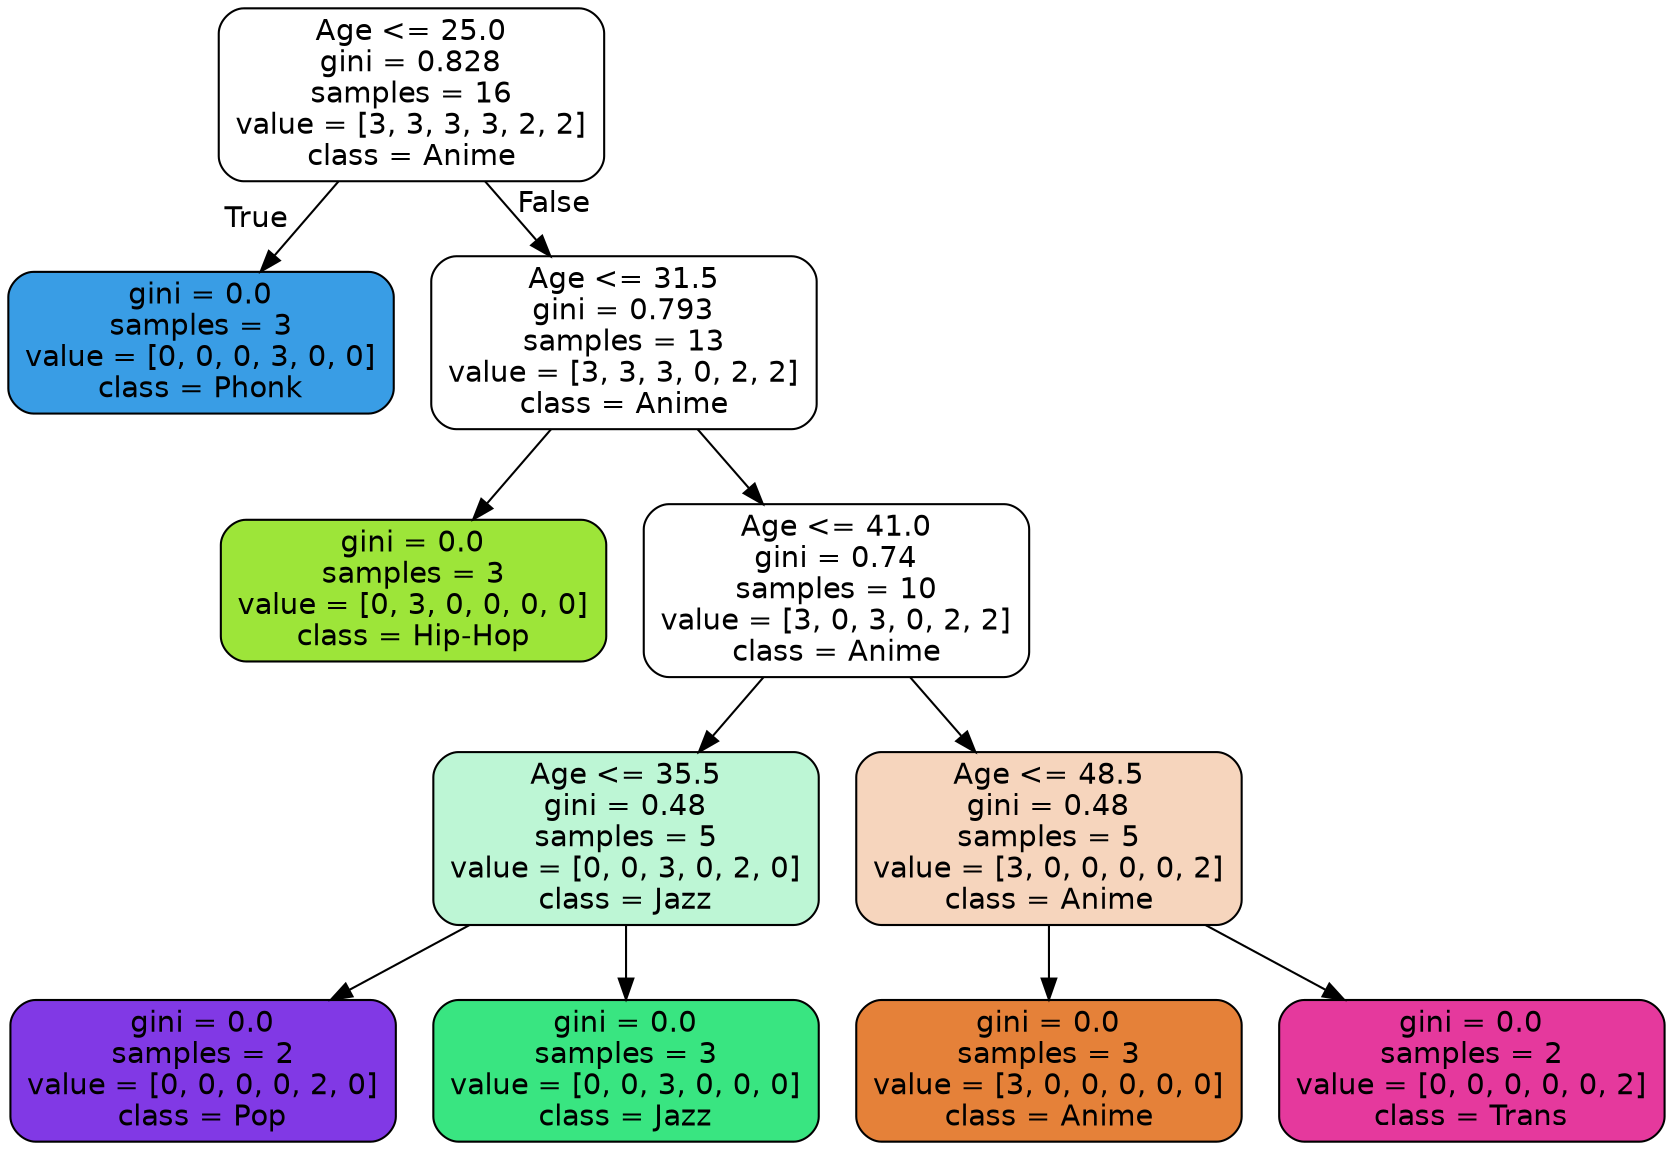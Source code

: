 digraph Tree {
node [shape=box, style="filled, rounded", color="black", fontname="helvetica"] ;
edge [fontname="helvetica"] ;
0 [label="Age <= 25.0\ngini = 0.828\nsamples = 16\nvalue = [3, 3, 3, 3, 2, 2]\nclass = Anime", fillcolor="#ffffff"] ;
1 [label="gini = 0.0\nsamples = 3\nvalue = [0, 0, 0, 3, 0, 0]\nclass = Phonk", fillcolor="#399de5"] ;
0 -> 1 [labeldistance=2.5, labelangle=45, headlabel="True"] ;
2 [label="Age <= 31.5\ngini = 0.793\nsamples = 13\nvalue = [3, 3, 3, 0, 2, 2]\nclass = Anime", fillcolor="#ffffff"] ;
0 -> 2 [labeldistance=2.5, labelangle=-45, headlabel="False"] ;
3 [label="gini = 0.0\nsamples = 3\nvalue = [0, 3, 0, 0, 0, 0]\nclass = Hip-Hop", fillcolor="#9de539"] ;
2 -> 3 ;
4 [label="Age <= 41.0\ngini = 0.74\nsamples = 10\nvalue = [3, 0, 3, 0, 2, 2]\nclass = Anime", fillcolor="#ffffff"] ;
2 -> 4 ;
5 [label="Age <= 35.5\ngini = 0.48\nsamples = 5\nvalue = [0, 0, 3, 0, 2, 0]\nclass = Jazz", fillcolor="#bdf6d5"] ;
4 -> 5 ;
6 [label="gini = 0.0\nsamples = 2\nvalue = [0, 0, 0, 0, 2, 0]\nclass = Pop", fillcolor="#8139e5"] ;
5 -> 6 ;
7 [label="gini = 0.0\nsamples = 3\nvalue = [0, 0, 3, 0, 0, 0]\nclass = Jazz", fillcolor="#39e581"] ;
5 -> 7 ;
8 [label="Age <= 48.5\ngini = 0.48\nsamples = 5\nvalue = [3, 0, 0, 0, 0, 2]\nclass = Anime", fillcolor="#f6d5bd"] ;
4 -> 8 ;
9 [label="gini = 0.0\nsamples = 3\nvalue = [3, 0, 0, 0, 0, 0]\nclass = Anime", fillcolor="#e58139"] ;
8 -> 9 ;
10 [label="gini = 0.0\nsamples = 2\nvalue = [0, 0, 0, 0, 0, 2]\nclass = Trans", fillcolor="#e5399d"] ;
8 -> 10 ;
}